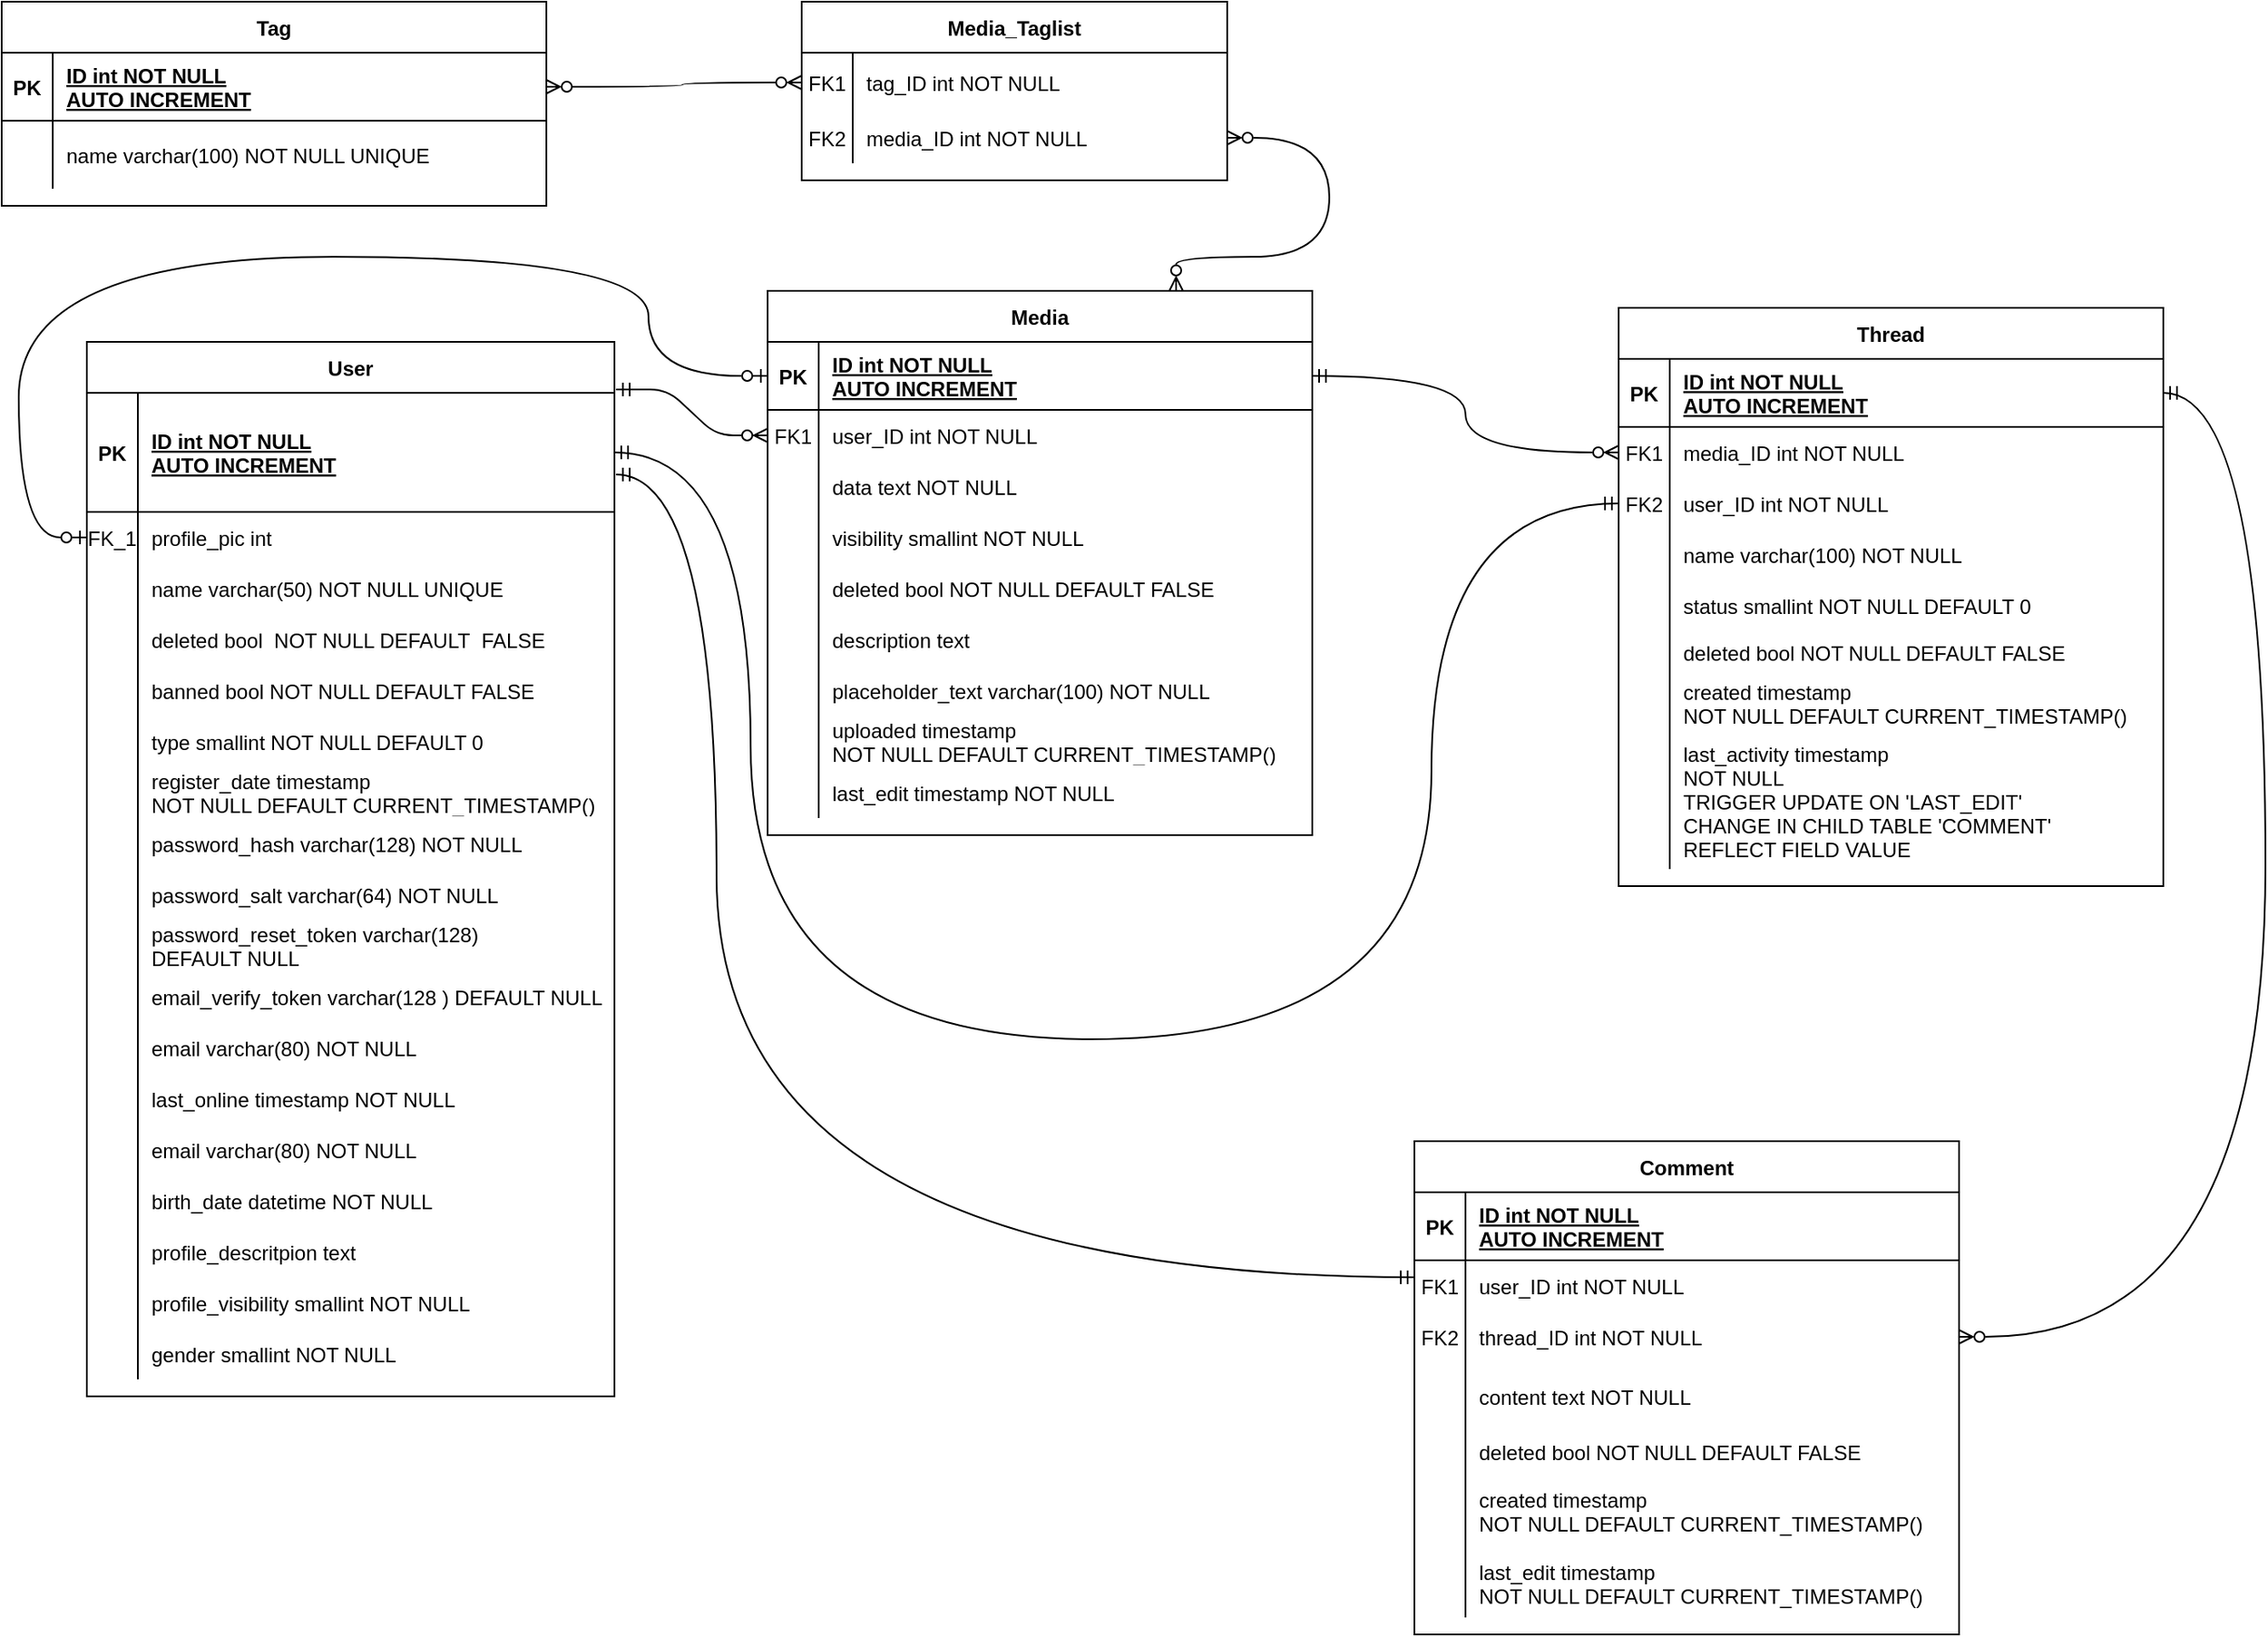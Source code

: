 <mxfile version="20.8.16" type="device"><diagram id="R2lEEEUBdFMjLlhIrx00" name="Page-1"><mxGraphModel dx="1418" dy="828" grid="1" gridSize="10" guides="1" tooltips="1" connect="1" arrows="1" fold="1" page="1" pageScale="1" pageWidth="850" pageHeight="1100" math="0" shadow="0" extFonts="Permanent Marker^https://fonts.googleapis.com/css?family=Permanent+Marker"><root><mxCell id="0"/><mxCell id="1" parent="0"/><mxCell id="C-vyLk0tnHw3VtMMgP7b-12" value="" style="edgeStyle=entityRelationEdgeStyle;endArrow=ERzeroToMany;startArrow=ERmandOne;endFill=1;startFill=0;exitX=1.003;exitY=-0.029;exitDx=0;exitDy=0;exitPerimeter=0;" parent="1" source="C-vyLk0tnHw3VtMMgP7b-24" target="C-vyLk0tnHw3VtMMgP7b-17" edge="1"><mxGeometry width="100" height="100" relative="1" as="geometry"><mxPoint x="400" y="180" as="sourcePoint"/><mxPoint x="460" y="205" as="targetPoint"/></mxGeometry></mxCell><mxCell id="C-vyLk0tnHw3VtMMgP7b-13" value="Media" style="shape=table;startSize=30;container=1;collapsible=1;childLayout=tableLayout;fixedRows=1;rowLines=0;fontStyle=1;align=center;resizeLast=1;" parent="1" vertex="1"><mxGeometry x="450" y="190" width="320" height="320" as="geometry"/></mxCell><mxCell id="C-vyLk0tnHw3VtMMgP7b-14" value="" style="shape=partialRectangle;collapsible=0;dropTarget=0;pointerEvents=0;fillColor=none;points=[[0,0.5],[1,0.5]];portConstraint=eastwest;top=0;left=0;right=0;bottom=1;" parent="C-vyLk0tnHw3VtMMgP7b-13" vertex="1"><mxGeometry y="30" width="320" height="40" as="geometry"/></mxCell><mxCell id="C-vyLk0tnHw3VtMMgP7b-15" value="PK" style="shape=partialRectangle;overflow=hidden;connectable=0;fillColor=none;top=0;left=0;bottom=0;right=0;fontStyle=1;" parent="C-vyLk0tnHw3VtMMgP7b-14" vertex="1"><mxGeometry width="30" height="40" as="geometry"><mxRectangle width="30" height="40" as="alternateBounds"/></mxGeometry></mxCell><mxCell id="C-vyLk0tnHw3VtMMgP7b-16" value="ID int NOT NULL &#10;AUTO INCREMENT" style="shape=partialRectangle;overflow=hidden;connectable=0;fillColor=none;top=0;left=0;bottom=0;right=0;align=left;spacingLeft=6;fontStyle=5;" parent="C-vyLk0tnHw3VtMMgP7b-14" vertex="1"><mxGeometry x="30" width="290" height="40" as="geometry"><mxRectangle width="290" height="40" as="alternateBounds"/></mxGeometry></mxCell><mxCell id="C-vyLk0tnHw3VtMMgP7b-17" value="" style="shape=partialRectangle;collapsible=0;dropTarget=0;pointerEvents=0;fillColor=none;points=[[0,0.5],[1,0.5]];portConstraint=eastwest;top=0;left=0;right=0;bottom=0;" parent="C-vyLk0tnHw3VtMMgP7b-13" vertex="1"><mxGeometry y="70" width="320" height="30" as="geometry"/></mxCell><mxCell id="C-vyLk0tnHw3VtMMgP7b-18" value="FK1" style="shape=partialRectangle;overflow=hidden;connectable=0;fillColor=none;top=0;left=0;bottom=0;right=0;" parent="C-vyLk0tnHw3VtMMgP7b-17" vertex="1"><mxGeometry width="30" height="30" as="geometry"><mxRectangle width="30" height="30" as="alternateBounds"/></mxGeometry></mxCell><mxCell id="C-vyLk0tnHw3VtMMgP7b-19" value="user_ID int NOT NULL" style="shape=partialRectangle;overflow=hidden;connectable=0;fillColor=none;top=0;left=0;bottom=0;right=0;align=left;spacingLeft=6;" parent="C-vyLk0tnHw3VtMMgP7b-17" vertex="1"><mxGeometry x="30" width="290" height="30" as="geometry"><mxRectangle width="290" height="30" as="alternateBounds"/></mxGeometry></mxCell><mxCell id="C-vyLk0tnHw3VtMMgP7b-20" value="" style="shape=partialRectangle;collapsible=0;dropTarget=0;pointerEvents=0;fillColor=none;points=[[0,0.5],[1,0.5]];portConstraint=eastwest;top=0;left=0;right=0;bottom=0;" parent="C-vyLk0tnHw3VtMMgP7b-13" vertex="1"><mxGeometry y="100" width="320" height="30" as="geometry"/></mxCell><mxCell id="C-vyLk0tnHw3VtMMgP7b-21" value="" style="shape=partialRectangle;overflow=hidden;connectable=0;fillColor=none;top=0;left=0;bottom=0;right=0;" parent="C-vyLk0tnHw3VtMMgP7b-20" vertex="1"><mxGeometry width="30" height="30" as="geometry"><mxRectangle width="30" height="30" as="alternateBounds"/></mxGeometry></mxCell><mxCell id="C-vyLk0tnHw3VtMMgP7b-22" value="data text NOT NULL" style="shape=partialRectangle;overflow=hidden;connectable=0;fillColor=none;top=0;left=0;bottom=0;right=0;align=left;spacingLeft=6;" parent="C-vyLk0tnHw3VtMMgP7b-20" vertex="1"><mxGeometry x="30" width="290" height="30" as="geometry"><mxRectangle width="290" height="30" as="alternateBounds"/></mxGeometry></mxCell><mxCell id="m2q2-XIQqurc_C6BC_RA-31" value="" style="shape=partialRectangle;collapsible=0;dropTarget=0;pointerEvents=0;fillColor=none;points=[[0,0.5],[1,0.5]];portConstraint=eastwest;top=0;left=0;right=0;bottom=0;" parent="C-vyLk0tnHw3VtMMgP7b-13" vertex="1"><mxGeometry y="130" width="320" height="30" as="geometry"/></mxCell><mxCell id="m2q2-XIQqurc_C6BC_RA-32" value="" style="shape=partialRectangle;overflow=hidden;connectable=0;fillColor=none;top=0;left=0;bottom=0;right=0;" parent="m2q2-XIQqurc_C6BC_RA-31" vertex="1"><mxGeometry width="30" height="30" as="geometry"><mxRectangle width="30" height="30" as="alternateBounds"/></mxGeometry></mxCell><mxCell id="m2q2-XIQqurc_C6BC_RA-33" value="visibility smallint NOT NULL" style="shape=partialRectangle;overflow=hidden;connectable=0;fillColor=none;top=0;left=0;bottom=0;right=0;align=left;spacingLeft=6;" parent="m2q2-XIQqurc_C6BC_RA-31" vertex="1"><mxGeometry x="30" width="290" height="30" as="geometry"><mxRectangle width="290" height="30" as="alternateBounds"/></mxGeometry></mxCell><mxCell id="m2q2-XIQqurc_C6BC_RA-34" value="" style="shape=partialRectangle;collapsible=0;dropTarget=0;pointerEvents=0;fillColor=none;points=[[0,0.5],[1,0.5]];portConstraint=eastwest;top=0;left=0;right=0;bottom=0;" parent="C-vyLk0tnHw3VtMMgP7b-13" vertex="1"><mxGeometry y="160" width="320" height="30" as="geometry"/></mxCell><mxCell id="m2q2-XIQqurc_C6BC_RA-35" value="" style="shape=partialRectangle;overflow=hidden;connectable=0;fillColor=none;top=0;left=0;bottom=0;right=0;" parent="m2q2-XIQqurc_C6BC_RA-34" vertex="1"><mxGeometry width="30" height="30" as="geometry"><mxRectangle width="30" height="30" as="alternateBounds"/></mxGeometry></mxCell><mxCell id="m2q2-XIQqurc_C6BC_RA-36" value="deleted bool NOT NULL DEFAULT FALSE" style="shape=partialRectangle;overflow=hidden;connectable=0;fillColor=none;top=0;left=0;bottom=0;right=0;align=left;spacingLeft=6;" parent="m2q2-XIQqurc_C6BC_RA-34" vertex="1"><mxGeometry x="30" width="290" height="30" as="geometry"><mxRectangle width="290" height="30" as="alternateBounds"/></mxGeometry></mxCell><mxCell id="m2q2-XIQqurc_C6BC_RA-37" value="" style="shape=partialRectangle;collapsible=0;dropTarget=0;pointerEvents=0;fillColor=none;points=[[0,0.5],[1,0.5]];portConstraint=eastwest;top=0;left=0;right=0;bottom=0;" parent="C-vyLk0tnHw3VtMMgP7b-13" vertex="1"><mxGeometry y="190" width="320" height="30" as="geometry"/></mxCell><mxCell id="m2q2-XIQqurc_C6BC_RA-38" value="" style="shape=partialRectangle;overflow=hidden;connectable=0;fillColor=none;top=0;left=0;bottom=0;right=0;" parent="m2q2-XIQqurc_C6BC_RA-37" vertex="1"><mxGeometry width="30" height="30" as="geometry"><mxRectangle width="30" height="30" as="alternateBounds"/></mxGeometry></mxCell><mxCell id="m2q2-XIQqurc_C6BC_RA-39" value="description text" style="shape=partialRectangle;overflow=hidden;connectable=0;fillColor=none;top=0;left=0;bottom=0;right=0;align=left;spacingLeft=6;" parent="m2q2-XIQqurc_C6BC_RA-37" vertex="1"><mxGeometry x="30" width="290" height="30" as="geometry"><mxRectangle width="290" height="30" as="alternateBounds"/></mxGeometry></mxCell><mxCell id="m2q2-XIQqurc_C6BC_RA-40" value="" style="shape=partialRectangle;collapsible=0;dropTarget=0;pointerEvents=0;fillColor=none;points=[[0,0.5],[1,0.5]];portConstraint=eastwest;top=0;left=0;right=0;bottom=0;" parent="C-vyLk0tnHw3VtMMgP7b-13" vertex="1"><mxGeometry y="220" width="320" height="30" as="geometry"/></mxCell><mxCell id="m2q2-XIQqurc_C6BC_RA-41" value="" style="shape=partialRectangle;overflow=hidden;connectable=0;fillColor=none;top=0;left=0;bottom=0;right=0;" parent="m2q2-XIQqurc_C6BC_RA-40" vertex="1"><mxGeometry width="30" height="30" as="geometry"><mxRectangle width="30" height="30" as="alternateBounds"/></mxGeometry></mxCell><mxCell id="m2q2-XIQqurc_C6BC_RA-42" value="placeholder_text varchar(100) NOT NULL" style="shape=partialRectangle;overflow=hidden;connectable=0;fillColor=none;top=0;left=0;bottom=0;right=0;align=left;spacingLeft=6;" parent="m2q2-XIQqurc_C6BC_RA-40" vertex="1"><mxGeometry x="30" width="290" height="30" as="geometry"><mxRectangle width="290" height="30" as="alternateBounds"/></mxGeometry></mxCell><mxCell id="m2q2-XIQqurc_C6BC_RA-79" value="" style="shape=partialRectangle;collapsible=0;dropTarget=0;pointerEvents=0;fillColor=none;points=[[0,0.5],[1,0.5]];portConstraint=eastwest;top=0;left=0;right=0;bottom=0;" parent="C-vyLk0tnHw3VtMMgP7b-13" vertex="1"><mxGeometry y="250" width="320" height="30" as="geometry"/></mxCell><mxCell id="m2q2-XIQqurc_C6BC_RA-80" value="" style="shape=partialRectangle;overflow=hidden;connectable=0;fillColor=none;top=0;left=0;bottom=0;right=0;" parent="m2q2-XIQqurc_C6BC_RA-79" vertex="1"><mxGeometry width="30" height="30" as="geometry"><mxRectangle width="30" height="30" as="alternateBounds"/></mxGeometry></mxCell><mxCell id="m2q2-XIQqurc_C6BC_RA-81" value="uploaded timestamp &#10;NOT NULL DEFAULT CURRENT_TIMESTAMP()" style="shape=partialRectangle;overflow=hidden;connectable=0;fillColor=none;top=0;left=0;bottom=0;right=0;align=left;spacingLeft=6;" parent="m2q2-XIQqurc_C6BC_RA-79" vertex="1"><mxGeometry x="30" width="290" height="30" as="geometry"><mxRectangle width="290" height="30" as="alternateBounds"/></mxGeometry></mxCell><mxCell id="m2q2-XIQqurc_C6BC_RA-82" value="" style="shape=partialRectangle;collapsible=0;dropTarget=0;pointerEvents=0;fillColor=none;points=[[0,0.5],[1,0.5]];portConstraint=eastwest;top=0;left=0;right=0;bottom=0;" parent="C-vyLk0tnHw3VtMMgP7b-13" vertex="1"><mxGeometry y="280" width="320" height="30" as="geometry"/></mxCell><mxCell id="m2q2-XIQqurc_C6BC_RA-83" value="" style="shape=partialRectangle;overflow=hidden;connectable=0;fillColor=none;top=0;left=0;bottom=0;right=0;" parent="m2q2-XIQqurc_C6BC_RA-82" vertex="1"><mxGeometry width="30" height="30" as="geometry"><mxRectangle width="30" height="30" as="alternateBounds"/></mxGeometry></mxCell><mxCell id="m2q2-XIQqurc_C6BC_RA-84" value="last_edit timestamp NOT NULL" style="shape=partialRectangle;overflow=hidden;connectable=0;fillColor=none;top=0;left=0;bottom=0;right=0;align=left;spacingLeft=6;" parent="m2q2-XIQqurc_C6BC_RA-82" vertex="1"><mxGeometry x="30" width="290" height="30" as="geometry"><mxRectangle width="290" height="30" as="alternateBounds"/></mxGeometry></mxCell><mxCell id="C-vyLk0tnHw3VtMMgP7b-23" value="User" style="shape=table;startSize=30;container=1;collapsible=1;childLayout=tableLayout;fixedRows=1;rowLines=0;fontStyle=1;align=center;resizeLast=1;" parent="1" vertex="1"><mxGeometry x="50" y="220" width="310" height="620.0" as="geometry"/></mxCell><mxCell id="C-vyLk0tnHw3VtMMgP7b-24" value="" style="shape=partialRectangle;collapsible=0;dropTarget=0;pointerEvents=0;fillColor=none;points=[[0,0.5],[1,0.5]];portConstraint=eastwest;top=0;left=0;right=0;bottom=1;" parent="C-vyLk0tnHw3VtMMgP7b-23" vertex="1"><mxGeometry y="30" width="310" height="70" as="geometry"/></mxCell><mxCell id="C-vyLk0tnHw3VtMMgP7b-25" value="PK" style="shape=partialRectangle;overflow=hidden;connectable=0;fillColor=none;top=0;left=0;bottom=0;right=0;fontStyle=1;" parent="C-vyLk0tnHw3VtMMgP7b-24" vertex="1"><mxGeometry width="30" height="70" as="geometry"><mxRectangle width="30" height="70" as="alternateBounds"/></mxGeometry></mxCell><mxCell id="C-vyLk0tnHw3VtMMgP7b-26" value="ID int NOT NULL &#10;AUTO INCREMENT" style="shape=partialRectangle;overflow=hidden;connectable=0;fillColor=none;top=0;left=0;bottom=0;right=0;align=left;spacingLeft=6;fontStyle=5;" parent="C-vyLk0tnHw3VtMMgP7b-24" vertex="1"><mxGeometry x="30" width="280" height="70" as="geometry"><mxRectangle width="280" height="70" as="alternateBounds"/></mxGeometry></mxCell><mxCell id="vazbNBWlX0vo5gYXohMI-7" value="" style="shape=partialRectangle;collapsible=0;dropTarget=0;pointerEvents=0;fillColor=none;points=[[0,0.5],[1,0.5]];portConstraint=eastwest;top=0;left=0;right=0;bottom=0;" parent="C-vyLk0tnHw3VtMMgP7b-23" vertex="1"><mxGeometry y="100" width="310" height="30" as="geometry"/></mxCell><mxCell id="vazbNBWlX0vo5gYXohMI-8" value="FK_1" style="shape=partialRectangle;overflow=hidden;connectable=0;fillColor=none;top=0;left=0;bottom=0;right=0;" parent="vazbNBWlX0vo5gYXohMI-7" vertex="1"><mxGeometry width="30" height="30" as="geometry"><mxRectangle width="30" height="30" as="alternateBounds"/></mxGeometry></mxCell><mxCell id="vazbNBWlX0vo5gYXohMI-9" value="profile_pic int " style="shape=partialRectangle;overflow=hidden;connectable=0;fillColor=none;top=0;left=0;bottom=0;right=0;align=left;spacingLeft=6;" parent="vazbNBWlX0vo5gYXohMI-7" vertex="1"><mxGeometry x="30" width="280" height="30" as="geometry"><mxRectangle width="280" height="30" as="alternateBounds"/></mxGeometry></mxCell><mxCell id="C-vyLk0tnHw3VtMMgP7b-27" value="" style="shape=partialRectangle;collapsible=0;dropTarget=0;pointerEvents=0;fillColor=none;points=[[0,0.5],[1,0.5]];portConstraint=eastwest;top=0;left=0;right=0;bottom=0;" parent="C-vyLk0tnHw3VtMMgP7b-23" vertex="1"><mxGeometry y="130" width="310" height="30" as="geometry"/></mxCell><mxCell id="C-vyLk0tnHw3VtMMgP7b-28" value="" style="shape=partialRectangle;overflow=hidden;connectable=0;fillColor=none;top=0;left=0;bottom=0;right=0;" parent="C-vyLk0tnHw3VtMMgP7b-27" vertex="1"><mxGeometry width="30" height="30" as="geometry"><mxRectangle width="30" height="30" as="alternateBounds"/></mxGeometry></mxCell><mxCell id="C-vyLk0tnHw3VtMMgP7b-29" value="name varchar(50) NOT NULL UNIQUE" style="shape=partialRectangle;overflow=hidden;connectable=0;fillColor=none;top=0;left=0;bottom=0;right=0;align=left;spacingLeft=6;" parent="C-vyLk0tnHw3VtMMgP7b-27" vertex="1"><mxGeometry x="30" width="280" height="30" as="geometry"><mxRectangle width="280" height="30" as="alternateBounds"/></mxGeometry></mxCell><mxCell id="m2q2-XIQqurc_C6BC_RA-1" value="" style="shape=partialRectangle;collapsible=0;dropTarget=0;pointerEvents=0;fillColor=none;points=[[0,0.5],[1,0.5]];portConstraint=eastwest;top=0;left=0;right=0;bottom=0;" parent="C-vyLk0tnHw3VtMMgP7b-23" vertex="1"><mxGeometry y="160" width="310" height="30" as="geometry"/></mxCell><mxCell id="m2q2-XIQqurc_C6BC_RA-2" value="" style="shape=partialRectangle;overflow=hidden;connectable=0;fillColor=none;top=0;left=0;bottom=0;right=0;" parent="m2q2-XIQqurc_C6BC_RA-1" vertex="1"><mxGeometry width="30" height="30" as="geometry"><mxRectangle width="30" height="30" as="alternateBounds"/></mxGeometry></mxCell><mxCell id="m2q2-XIQqurc_C6BC_RA-3" value="deleted bool  NOT NULL DEFAULT  FALSE" style="shape=partialRectangle;overflow=hidden;connectable=0;fillColor=none;top=0;left=0;bottom=0;right=0;align=left;spacingLeft=6;" parent="m2q2-XIQqurc_C6BC_RA-1" vertex="1"><mxGeometry x="30" width="280" height="30" as="geometry"><mxRectangle width="280" height="30" as="alternateBounds"/></mxGeometry></mxCell><mxCell id="m2q2-XIQqurc_C6BC_RA-4" value="" style="shape=partialRectangle;collapsible=0;dropTarget=0;pointerEvents=0;fillColor=none;points=[[0,0.5],[1,0.5]];portConstraint=eastwest;top=0;left=0;right=0;bottom=0;" parent="C-vyLk0tnHw3VtMMgP7b-23" vertex="1"><mxGeometry y="190" width="310" height="30" as="geometry"/></mxCell><mxCell id="m2q2-XIQqurc_C6BC_RA-5" value="" style="shape=partialRectangle;overflow=hidden;connectable=0;fillColor=none;top=0;left=0;bottom=0;right=0;" parent="m2q2-XIQqurc_C6BC_RA-4" vertex="1"><mxGeometry width="30" height="30" as="geometry"><mxRectangle width="30" height="30" as="alternateBounds"/></mxGeometry></mxCell><mxCell id="m2q2-XIQqurc_C6BC_RA-6" value="banned bool NOT NULL DEFAULT FALSE" style="shape=partialRectangle;overflow=hidden;connectable=0;fillColor=none;top=0;left=0;bottom=0;right=0;align=left;spacingLeft=6;" parent="m2q2-XIQqurc_C6BC_RA-4" vertex="1"><mxGeometry x="30" width="280" height="30" as="geometry"><mxRectangle width="280" height="30" as="alternateBounds"/></mxGeometry></mxCell><mxCell id="m2q2-XIQqurc_C6BC_RA-7" value="" style="shape=partialRectangle;collapsible=0;dropTarget=0;pointerEvents=0;fillColor=none;points=[[0,0.5],[1,0.5]];portConstraint=eastwest;top=0;left=0;right=0;bottom=0;" parent="C-vyLk0tnHw3VtMMgP7b-23" vertex="1"><mxGeometry y="220" width="310" height="30" as="geometry"/></mxCell><mxCell id="m2q2-XIQqurc_C6BC_RA-8" value="" style="shape=partialRectangle;overflow=hidden;connectable=0;fillColor=none;top=0;left=0;bottom=0;right=0;" parent="m2q2-XIQqurc_C6BC_RA-7" vertex="1"><mxGeometry width="30" height="30" as="geometry"><mxRectangle width="30" height="30" as="alternateBounds"/></mxGeometry></mxCell><mxCell id="m2q2-XIQqurc_C6BC_RA-9" value="type smallint NOT NULL DEFAULT 0" style="shape=partialRectangle;overflow=hidden;connectable=0;fillColor=none;top=0;left=0;bottom=0;right=0;align=left;spacingLeft=6;" parent="m2q2-XIQqurc_C6BC_RA-7" vertex="1"><mxGeometry x="30" width="280" height="30" as="geometry"><mxRectangle width="280" height="30" as="alternateBounds"/></mxGeometry></mxCell><mxCell id="m2q2-XIQqurc_C6BC_RA-10" value="" style="shape=partialRectangle;collapsible=0;dropTarget=0;pointerEvents=0;fillColor=none;points=[[0,0.5],[1,0.5]];portConstraint=eastwest;top=0;left=0;right=0;bottom=0;" parent="C-vyLk0tnHw3VtMMgP7b-23" vertex="1"><mxGeometry y="250" width="310" height="30" as="geometry"/></mxCell><mxCell id="m2q2-XIQqurc_C6BC_RA-11" value="" style="shape=partialRectangle;overflow=hidden;connectable=0;fillColor=none;top=0;left=0;bottom=0;right=0;" parent="m2q2-XIQqurc_C6BC_RA-10" vertex="1"><mxGeometry width="30" height="30" as="geometry"><mxRectangle width="30" height="30" as="alternateBounds"/></mxGeometry></mxCell><mxCell id="m2q2-XIQqurc_C6BC_RA-12" value="register_date timestamp &#10;NOT NULL DEFAULT CURRENT_TIMESTAMP()" style="shape=partialRectangle;overflow=hidden;connectable=0;fillColor=none;top=0;left=0;bottom=0;right=0;align=left;spacingLeft=6;" parent="m2q2-XIQqurc_C6BC_RA-10" vertex="1"><mxGeometry x="30" width="280" height="30" as="geometry"><mxRectangle width="280" height="30" as="alternateBounds"/></mxGeometry></mxCell><mxCell id="-YebHq-6Xd8JCouoIiNo-11" value="" style="shape=partialRectangle;collapsible=0;dropTarget=0;pointerEvents=0;fillColor=none;points=[[0,0.5],[1,0.5]];portConstraint=eastwest;top=0;left=0;right=0;bottom=0;" parent="C-vyLk0tnHw3VtMMgP7b-23" vertex="1"><mxGeometry y="280" width="310" height="30" as="geometry"/></mxCell><mxCell id="-YebHq-6Xd8JCouoIiNo-12" value="" style="shape=partialRectangle;overflow=hidden;connectable=0;fillColor=none;top=0;left=0;bottom=0;right=0;" parent="-YebHq-6Xd8JCouoIiNo-11" vertex="1"><mxGeometry width="30" height="30" as="geometry"><mxRectangle width="30" height="30" as="alternateBounds"/></mxGeometry></mxCell><mxCell id="-YebHq-6Xd8JCouoIiNo-13" value="password_hash varchar(128) NOT NULL" style="shape=partialRectangle;overflow=hidden;connectable=0;fillColor=none;top=0;left=0;bottom=0;right=0;align=left;spacingLeft=6;" parent="-YebHq-6Xd8JCouoIiNo-11" vertex="1"><mxGeometry x="30" width="280" height="30" as="geometry"><mxRectangle width="280" height="30" as="alternateBounds"/></mxGeometry></mxCell><mxCell id="m2q2-XIQqurc_C6BC_RA-13" value="" style="shape=partialRectangle;collapsible=0;dropTarget=0;pointerEvents=0;fillColor=none;points=[[0,0.5],[1,0.5]];portConstraint=eastwest;top=0;left=0;right=0;bottom=0;" parent="C-vyLk0tnHw3VtMMgP7b-23" vertex="1"><mxGeometry y="310" width="310" height="30" as="geometry"/></mxCell><mxCell id="m2q2-XIQqurc_C6BC_RA-14" value="" style="shape=partialRectangle;overflow=hidden;connectable=0;fillColor=none;top=0;left=0;bottom=0;right=0;" parent="m2q2-XIQqurc_C6BC_RA-13" vertex="1"><mxGeometry width="30" height="30" as="geometry"><mxRectangle width="30" height="30" as="alternateBounds"/></mxGeometry></mxCell><mxCell id="m2q2-XIQqurc_C6BC_RA-15" value="password_salt varchar(64) NOT NULL" style="shape=partialRectangle;overflow=hidden;connectable=0;fillColor=none;top=0;left=0;bottom=0;right=0;align=left;spacingLeft=6;" parent="m2q2-XIQqurc_C6BC_RA-13" vertex="1"><mxGeometry x="30" width="280" height="30" as="geometry"><mxRectangle width="280" height="30" as="alternateBounds"/></mxGeometry></mxCell><mxCell id="-YebHq-6Xd8JCouoIiNo-14" value="" style="shape=partialRectangle;collapsible=0;dropTarget=0;pointerEvents=0;fillColor=none;points=[[0,0.5],[1,0.5]];portConstraint=eastwest;top=0;left=0;right=0;bottom=0;" parent="C-vyLk0tnHw3VtMMgP7b-23" vertex="1"><mxGeometry y="340" width="310" height="30" as="geometry"/></mxCell><mxCell id="-YebHq-6Xd8JCouoIiNo-15" value="" style="shape=partialRectangle;overflow=hidden;connectable=0;fillColor=none;top=0;left=0;bottom=0;right=0;" parent="-YebHq-6Xd8JCouoIiNo-14" vertex="1"><mxGeometry width="30" height="30" as="geometry"><mxRectangle width="30" height="30" as="alternateBounds"/></mxGeometry></mxCell><mxCell id="-YebHq-6Xd8JCouoIiNo-16" value="password_reset_token varchar(128) &#10;DEFAULT NULL" style="shape=partialRectangle;overflow=hidden;connectable=0;fillColor=none;top=0;left=0;bottom=0;right=0;align=left;spacingLeft=6;" parent="-YebHq-6Xd8JCouoIiNo-14" vertex="1"><mxGeometry x="30" width="280" height="30" as="geometry"><mxRectangle width="280" height="30" as="alternateBounds"/></mxGeometry></mxCell><mxCell id="m2q2-XIQqurc_C6BC_RA-16" value="" style="shape=partialRectangle;collapsible=0;dropTarget=0;pointerEvents=0;fillColor=none;points=[[0,0.5],[1,0.5]];portConstraint=eastwest;top=0;left=0;right=0;bottom=0;" parent="C-vyLk0tnHw3VtMMgP7b-23" vertex="1"><mxGeometry y="370" width="310" height="30" as="geometry"/></mxCell><mxCell id="m2q2-XIQqurc_C6BC_RA-17" value="" style="shape=partialRectangle;overflow=hidden;connectable=0;fillColor=none;top=0;left=0;bottom=0;right=0;" parent="m2q2-XIQqurc_C6BC_RA-16" vertex="1"><mxGeometry width="30" height="30" as="geometry"><mxRectangle width="30" height="30" as="alternateBounds"/></mxGeometry></mxCell><mxCell id="m2q2-XIQqurc_C6BC_RA-18" value="email_verify_token varchar(128 ) DEFAULT NULL" style="shape=partialRectangle;overflow=hidden;connectable=0;fillColor=none;top=0;left=0;bottom=0;right=0;align=left;spacingLeft=6;" parent="m2q2-XIQqurc_C6BC_RA-16" vertex="1"><mxGeometry x="30" width="280" height="30" as="geometry"><mxRectangle width="280" height="30" as="alternateBounds"/></mxGeometry></mxCell><mxCell id="m2q2-XIQqurc_C6BC_RA-19" value="" style="shape=partialRectangle;collapsible=0;dropTarget=0;pointerEvents=0;fillColor=none;points=[[0,0.5],[1,0.5]];portConstraint=eastwest;top=0;left=0;right=0;bottom=0;" parent="C-vyLk0tnHw3VtMMgP7b-23" vertex="1"><mxGeometry y="400" width="310" height="30" as="geometry"/></mxCell><mxCell id="m2q2-XIQqurc_C6BC_RA-20" value="" style="shape=partialRectangle;overflow=hidden;connectable=0;fillColor=none;top=0;left=0;bottom=0;right=0;" parent="m2q2-XIQqurc_C6BC_RA-19" vertex="1"><mxGeometry width="30" height="30" as="geometry"><mxRectangle width="30" height="30" as="alternateBounds"/></mxGeometry></mxCell><mxCell id="m2q2-XIQqurc_C6BC_RA-21" value="email varchar(80) NOT NULL" style="shape=partialRectangle;overflow=hidden;connectable=0;fillColor=none;top=0;left=0;bottom=0;right=0;align=left;spacingLeft=6;" parent="m2q2-XIQqurc_C6BC_RA-19" vertex="1"><mxGeometry x="30" width="280" height="30" as="geometry"><mxRectangle width="280" height="30" as="alternateBounds"/></mxGeometry></mxCell><mxCell id="m2q2-XIQqurc_C6BC_RA-22" value="" style="shape=partialRectangle;collapsible=0;dropTarget=0;pointerEvents=0;fillColor=none;points=[[0,0.5],[1,0.5]];portConstraint=eastwest;top=0;left=0;right=0;bottom=0;" parent="C-vyLk0tnHw3VtMMgP7b-23" vertex="1"><mxGeometry y="430" width="310" height="30" as="geometry"/></mxCell><mxCell id="m2q2-XIQqurc_C6BC_RA-23" value="" style="shape=partialRectangle;overflow=hidden;connectable=0;fillColor=none;top=0;left=0;bottom=0;right=0;" parent="m2q2-XIQqurc_C6BC_RA-22" vertex="1"><mxGeometry width="30" height="30" as="geometry"><mxRectangle width="30" height="30" as="alternateBounds"/></mxGeometry></mxCell><mxCell id="m2q2-XIQqurc_C6BC_RA-24" value="last_online timestamp NOT NULL" style="shape=partialRectangle;overflow=hidden;connectable=0;fillColor=none;top=0;left=0;bottom=0;right=0;align=left;spacingLeft=6;" parent="m2q2-XIQqurc_C6BC_RA-22" vertex="1"><mxGeometry x="30" width="280" height="30" as="geometry"><mxRectangle width="280" height="30" as="alternateBounds"/></mxGeometry></mxCell><mxCell id="m2q2-XIQqurc_C6BC_RA-25" value="" style="shape=partialRectangle;collapsible=0;dropTarget=0;pointerEvents=0;fillColor=none;points=[[0,0.5],[1,0.5]];portConstraint=eastwest;top=0;left=0;right=0;bottom=0;" parent="C-vyLk0tnHw3VtMMgP7b-23" vertex="1"><mxGeometry y="460" width="310" height="30" as="geometry"/></mxCell><mxCell id="m2q2-XIQqurc_C6BC_RA-26" value="" style="shape=partialRectangle;overflow=hidden;connectable=0;fillColor=none;top=0;left=0;bottom=0;right=0;" parent="m2q2-XIQqurc_C6BC_RA-25" vertex="1"><mxGeometry width="30" height="30" as="geometry"><mxRectangle width="30" height="30" as="alternateBounds"/></mxGeometry></mxCell><mxCell id="m2q2-XIQqurc_C6BC_RA-27" value="email varchar(80) NOT NULL" style="shape=partialRectangle;overflow=hidden;connectable=0;fillColor=none;top=0;left=0;bottom=0;right=0;align=left;spacingLeft=6;" parent="m2q2-XIQqurc_C6BC_RA-25" vertex="1"><mxGeometry x="30" width="280" height="30" as="geometry"><mxRectangle width="280" height="30" as="alternateBounds"/></mxGeometry></mxCell><mxCell id="m2q2-XIQqurc_C6BC_RA-28" value="" style="shape=partialRectangle;collapsible=0;dropTarget=0;pointerEvents=0;fillColor=none;points=[[0,0.5],[1,0.5]];portConstraint=eastwest;top=0;left=0;right=0;bottom=0;" parent="C-vyLk0tnHw3VtMMgP7b-23" vertex="1"><mxGeometry y="490" width="310" height="30" as="geometry"/></mxCell><mxCell id="m2q2-XIQqurc_C6BC_RA-29" value="" style="shape=partialRectangle;overflow=hidden;connectable=0;fillColor=none;top=0;left=0;bottom=0;right=0;" parent="m2q2-XIQqurc_C6BC_RA-28" vertex="1"><mxGeometry width="30" height="30" as="geometry"><mxRectangle width="30" height="30" as="alternateBounds"/></mxGeometry></mxCell><mxCell id="m2q2-XIQqurc_C6BC_RA-30" value="birth_date datetime NOT NULL" style="shape=partialRectangle;overflow=hidden;connectable=0;fillColor=none;top=0;left=0;bottom=0;right=0;align=left;spacingLeft=6;" parent="m2q2-XIQqurc_C6BC_RA-28" vertex="1"><mxGeometry x="30" width="280" height="30" as="geometry"><mxRectangle width="280" height="30" as="alternateBounds"/></mxGeometry></mxCell><mxCell id="vazbNBWlX0vo5gYXohMI-1" value="" style="shape=partialRectangle;collapsible=0;dropTarget=0;pointerEvents=0;fillColor=none;points=[[0,0.5],[1,0.5]];portConstraint=eastwest;top=0;left=0;right=0;bottom=0;" parent="C-vyLk0tnHw3VtMMgP7b-23" vertex="1"><mxGeometry y="520" width="310" height="30" as="geometry"/></mxCell><mxCell id="vazbNBWlX0vo5gYXohMI-2" value="" style="shape=partialRectangle;overflow=hidden;connectable=0;fillColor=none;top=0;left=0;bottom=0;right=0;" parent="vazbNBWlX0vo5gYXohMI-1" vertex="1"><mxGeometry width="30" height="30" as="geometry"><mxRectangle width="30" height="30" as="alternateBounds"/></mxGeometry></mxCell><mxCell id="vazbNBWlX0vo5gYXohMI-3" value="profile_descritpion text" style="shape=partialRectangle;overflow=hidden;connectable=0;fillColor=none;top=0;left=0;bottom=0;right=0;align=left;spacingLeft=6;" parent="vazbNBWlX0vo5gYXohMI-1" vertex="1"><mxGeometry x="30" width="280" height="30" as="geometry"><mxRectangle width="280" height="30" as="alternateBounds"/></mxGeometry></mxCell><mxCell id="vazbNBWlX0vo5gYXohMI-4" value="" style="shape=partialRectangle;collapsible=0;dropTarget=0;pointerEvents=0;fillColor=none;points=[[0,0.5],[1,0.5]];portConstraint=eastwest;top=0;left=0;right=0;bottom=0;" parent="C-vyLk0tnHw3VtMMgP7b-23" vertex="1"><mxGeometry y="550" width="310" height="30" as="geometry"/></mxCell><mxCell id="vazbNBWlX0vo5gYXohMI-5" value="" style="shape=partialRectangle;overflow=hidden;connectable=0;fillColor=none;top=0;left=0;bottom=0;right=0;" parent="vazbNBWlX0vo5gYXohMI-4" vertex="1"><mxGeometry width="30" height="30" as="geometry"><mxRectangle width="30" height="30" as="alternateBounds"/></mxGeometry></mxCell><mxCell id="vazbNBWlX0vo5gYXohMI-6" value="profile_visibility smallint NOT NULL" style="shape=partialRectangle;overflow=hidden;connectable=0;fillColor=none;top=0;left=0;bottom=0;right=0;align=left;spacingLeft=6;" parent="vazbNBWlX0vo5gYXohMI-4" vertex="1"><mxGeometry x="30" width="280" height="30" as="geometry"><mxRectangle width="280" height="30" as="alternateBounds"/></mxGeometry></mxCell><mxCell id="wS1XL3CeiCHPmeg_RlJ0-1" value="" style="shape=partialRectangle;collapsible=0;dropTarget=0;pointerEvents=0;fillColor=none;points=[[0,0.5],[1,0.5]];portConstraint=eastwest;top=0;left=0;right=0;bottom=0;" parent="C-vyLk0tnHw3VtMMgP7b-23" vertex="1"><mxGeometry y="580" width="310" height="30" as="geometry"/></mxCell><mxCell id="wS1XL3CeiCHPmeg_RlJ0-2" value="" style="shape=partialRectangle;overflow=hidden;connectable=0;fillColor=none;top=0;left=0;bottom=0;right=0;" parent="wS1XL3CeiCHPmeg_RlJ0-1" vertex="1"><mxGeometry width="30" height="30" as="geometry"><mxRectangle width="30" height="30" as="alternateBounds"/></mxGeometry></mxCell><mxCell id="wS1XL3CeiCHPmeg_RlJ0-3" value="gender smallint NOT NULL" style="shape=partialRectangle;overflow=hidden;connectable=0;fillColor=none;top=0;left=0;bottom=0;right=0;align=left;spacingLeft=6;" parent="wS1XL3CeiCHPmeg_RlJ0-1" vertex="1"><mxGeometry x="30" width="280" height="30" as="geometry"><mxRectangle width="280" height="30" as="alternateBounds"/></mxGeometry></mxCell><mxCell id="m2q2-XIQqurc_C6BC_RA-57" value="Media_Taglist" style="shape=table;startSize=30;container=1;collapsible=1;childLayout=tableLayout;fixedRows=1;rowLines=0;fontStyle=1;align=center;resizeLast=1;" parent="1" vertex="1"><mxGeometry x="470" y="20" width="250" height="105" as="geometry"/></mxCell><mxCell id="m2q2-XIQqurc_C6BC_RA-64" value="" style="shape=partialRectangle;collapsible=0;dropTarget=0;pointerEvents=0;fillColor=none;points=[[0,0.5],[1,0.5]];portConstraint=eastwest;top=0;left=0;right=0;bottom=0;" parent="m2q2-XIQqurc_C6BC_RA-57" vertex="1"><mxGeometry y="30" width="250" height="35" as="geometry"/></mxCell><mxCell id="m2q2-XIQqurc_C6BC_RA-65" value="FK1" style="shape=partialRectangle;overflow=hidden;connectable=0;fillColor=none;top=0;left=0;bottom=0;right=0;" parent="m2q2-XIQqurc_C6BC_RA-64" vertex="1"><mxGeometry width="30" height="35" as="geometry"><mxRectangle width="30" height="35" as="alternateBounds"/></mxGeometry></mxCell><mxCell id="m2q2-XIQqurc_C6BC_RA-66" value="tag_ID int NOT NULL" style="shape=partialRectangle;overflow=hidden;connectable=0;fillColor=none;top=0;left=0;bottom=0;right=0;align=left;spacingLeft=6;" parent="m2q2-XIQqurc_C6BC_RA-64" vertex="1"><mxGeometry x="30" width="220" height="35" as="geometry"><mxRectangle width="220" height="35" as="alternateBounds"/></mxGeometry></mxCell><mxCell id="m2q2-XIQqurc_C6BC_RA-61" value="" style="shape=partialRectangle;collapsible=0;dropTarget=0;pointerEvents=0;fillColor=none;points=[[0,0.5],[1,0.5]];portConstraint=eastwest;top=0;left=0;right=0;bottom=0;" parent="m2q2-XIQqurc_C6BC_RA-57" vertex="1"><mxGeometry y="65" width="250" height="30" as="geometry"/></mxCell><mxCell id="m2q2-XIQqurc_C6BC_RA-62" value="FK2" style="shape=partialRectangle;overflow=hidden;connectable=0;fillColor=none;top=0;left=0;bottom=0;right=0;" parent="m2q2-XIQqurc_C6BC_RA-61" vertex="1"><mxGeometry width="30" height="30" as="geometry"><mxRectangle width="30" height="30" as="alternateBounds"/></mxGeometry></mxCell><mxCell id="m2q2-XIQqurc_C6BC_RA-63" value="media_ID int NOT NULL" style="shape=partialRectangle;overflow=hidden;connectable=0;fillColor=none;top=0;left=0;bottom=0;right=0;align=left;spacingLeft=6;" parent="m2q2-XIQqurc_C6BC_RA-61" vertex="1"><mxGeometry x="30" width="220" height="30" as="geometry"><mxRectangle width="220" height="30" as="alternateBounds"/></mxGeometry></mxCell><mxCell id="m2q2-XIQqurc_C6BC_RA-69" style="edgeStyle=orthogonalEdgeStyle;curved=1;rounded=0;orthogonalLoop=1;jettySize=auto;html=1;exitX=0;exitY=0.5;exitDx=0;exitDy=0;startArrow=ERzeroToMany;startFill=0;endArrow=ERzeroToMany;endFill=0;entryX=1;entryY=0.5;entryDx=0;entryDy=0;" parent="1" source="m2q2-XIQqurc_C6BC_RA-64" target="Fk5TxaLU_St_AZtXTYo6-2" edge="1"><mxGeometry relative="1" as="geometry"><Array as="points"><mxPoint x="400" y="68"/><mxPoint x="400" y="70"/></Array><mxPoint x="320" y="65" as="targetPoint"/></mxGeometry></mxCell><mxCell id="m2q2-XIQqurc_C6BC_RA-70" style="edgeStyle=orthogonalEdgeStyle;curved=1;rounded=0;orthogonalLoop=1;jettySize=auto;html=1;exitX=1;exitY=0.5;exitDx=0;exitDy=0;startArrow=ERzeroToMany;startFill=0;endArrow=ERzeroToMany;endFill=0;entryX=0.75;entryY=0;entryDx=0;entryDy=0;" parent="1" source="m2q2-XIQqurc_C6BC_RA-61" target="C-vyLk0tnHw3VtMMgP7b-13" edge="1"><mxGeometry relative="1" as="geometry"><Array as="points"><mxPoint x="780" y="100"/><mxPoint x="780" y="170"/><mxPoint x="690" y="170"/></Array></mxGeometry></mxCell><mxCell id="vazbNBWlX0vo5gYXohMI-10" style="edgeStyle=orthogonalEdgeStyle;rounded=0;orthogonalLoop=1;jettySize=auto;html=1;exitX=0;exitY=0.5;exitDx=0;exitDy=0;startArrow=ERzeroToOne;startFill=0;endArrow=ERzeroToOne;endFill=0;curved=1;entryX=0;entryY=0.5;entryDx=0;entryDy=0;" parent="1" source="vazbNBWlX0vo5gYXohMI-7" target="C-vyLk0tnHw3VtMMgP7b-14" edge="1"><mxGeometry relative="1" as="geometry"><Array as="points"><mxPoint x="10" y="335"/><mxPoint x="10" y="170"/><mxPoint x="380" y="170"/><mxPoint x="380" y="240"/></Array></mxGeometry></mxCell><mxCell id="_1PA6eY6DBr4F23X2l9l-1" value="Thread" style="shape=table;startSize=30;container=1;collapsible=1;childLayout=tableLayout;fixedRows=1;rowLines=0;fontStyle=1;align=center;resizeLast=1;" parent="1" vertex="1"><mxGeometry x="950" y="200" width="320" height="340" as="geometry"/></mxCell><mxCell id="_1PA6eY6DBr4F23X2l9l-2" value="" style="shape=partialRectangle;collapsible=0;dropTarget=0;pointerEvents=0;fillColor=none;points=[[0,0.5],[1,0.5]];portConstraint=eastwest;top=0;left=0;right=0;bottom=1;" parent="_1PA6eY6DBr4F23X2l9l-1" vertex="1"><mxGeometry y="30" width="320" height="40" as="geometry"/></mxCell><mxCell id="_1PA6eY6DBr4F23X2l9l-3" value="PK" style="shape=partialRectangle;overflow=hidden;connectable=0;fillColor=none;top=0;left=0;bottom=0;right=0;fontStyle=1;" parent="_1PA6eY6DBr4F23X2l9l-2" vertex="1"><mxGeometry width="30" height="40" as="geometry"><mxRectangle width="30" height="40" as="alternateBounds"/></mxGeometry></mxCell><mxCell id="_1PA6eY6DBr4F23X2l9l-4" value="ID int NOT NULL &#10;AUTO INCREMENT" style="shape=partialRectangle;overflow=hidden;connectable=0;fillColor=none;top=0;left=0;bottom=0;right=0;align=left;spacingLeft=6;fontStyle=5;" parent="_1PA6eY6DBr4F23X2l9l-2" vertex="1"><mxGeometry x="30" width="290" height="40" as="geometry"><mxRectangle width="290" height="40" as="alternateBounds"/></mxGeometry></mxCell><mxCell id="_1PA6eY6DBr4F23X2l9l-29" value="" style="shape=partialRectangle;collapsible=0;dropTarget=0;pointerEvents=0;fillColor=none;points=[[0,0.5],[1,0.5]];portConstraint=eastwest;top=0;left=0;right=0;bottom=0;" parent="_1PA6eY6DBr4F23X2l9l-1" vertex="1"><mxGeometry y="70" width="320" height="30" as="geometry"/></mxCell><mxCell id="_1PA6eY6DBr4F23X2l9l-30" value="FK1" style="shape=partialRectangle;overflow=hidden;connectable=0;fillColor=none;top=0;left=0;bottom=0;right=0;" parent="_1PA6eY6DBr4F23X2l9l-29" vertex="1"><mxGeometry width="30" height="30" as="geometry"><mxRectangle width="30" height="30" as="alternateBounds"/></mxGeometry></mxCell><mxCell id="_1PA6eY6DBr4F23X2l9l-31" value="media_ID int NOT NULL" style="shape=partialRectangle;overflow=hidden;connectable=0;fillColor=none;top=0;left=0;bottom=0;right=0;align=left;spacingLeft=6;" parent="_1PA6eY6DBr4F23X2l9l-29" vertex="1"><mxGeometry x="30" width="290" height="30" as="geometry"><mxRectangle width="290" height="30" as="alternateBounds"/></mxGeometry></mxCell><mxCell id="_1PA6eY6DBr4F23X2l9l-5" value="" style="shape=partialRectangle;collapsible=0;dropTarget=0;pointerEvents=0;fillColor=none;points=[[0,0.5],[1,0.5]];portConstraint=eastwest;top=0;left=0;right=0;bottom=0;" parent="_1PA6eY6DBr4F23X2l9l-1" vertex="1"><mxGeometry y="100" width="320" height="30" as="geometry"/></mxCell><mxCell id="_1PA6eY6DBr4F23X2l9l-6" value="FK2" style="shape=partialRectangle;overflow=hidden;connectable=0;fillColor=none;top=0;left=0;bottom=0;right=0;" parent="_1PA6eY6DBr4F23X2l9l-5" vertex="1"><mxGeometry width="30" height="30" as="geometry"><mxRectangle width="30" height="30" as="alternateBounds"/></mxGeometry></mxCell><mxCell id="_1PA6eY6DBr4F23X2l9l-7" value="user_ID int NOT NULL" style="shape=partialRectangle;overflow=hidden;connectable=0;fillColor=none;top=0;left=0;bottom=0;right=0;align=left;spacingLeft=6;" parent="_1PA6eY6DBr4F23X2l9l-5" vertex="1"><mxGeometry x="30" width="290" height="30" as="geometry"><mxRectangle width="290" height="30" as="alternateBounds"/></mxGeometry></mxCell><mxCell id="_1PA6eY6DBr4F23X2l9l-17" value="" style="shape=partialRectangle;collapsible=0;dropTarget=0;pointerEvents=0;fillColor=none;points=[[0,0.5],[1,0.5]];portConstraint=eastwest;top=0;left=0;right=0;bottom=0;" parent="_1PA6eY6DBr4F23X2l9l-1" vertex="1"><mxGeometry y="130" width="320" height="30" as="geometry"/></mxCell><mxCell id="_1PA6eY6DBr4F23X2l9l-18" value="" style="shape=partialRectangle;overflow=hidden;connectable=0;fillColor=none;top=0;left=0;bottom=0;right=0;" parent="_1PA6eY6DBr4F23X2l9l-17" vertex="1"><mxGeometry width="30" height="30" as="geometry"><mxRectangle width="30" height="30" as="alternateBounds"/></mxGeometry></mxCell><mxCell id="_1PA6eY6DBr4F23X2l9l-19" value="name varchar(100) NOT NULL" style="shape=partialRectangle;overflow=hidden;connectable=0;fillColor=none;top=0;left=0;bottom=0;right=0;align=left;spacingLeft=6;" parent="_1PA6eY6DBr4F23X2l9l-17" vertex="1"><mxGeometry x="30" width="290" height="30" as="geometry"><mxRectangle width="290" height="30" as="alternateBounds"/></mxGeometry></mxCell><mxCell id="_1PA6eY6DBr4F23X2l9l-8" value="" style="shape=partialRectangle;collapsible=0;dropTarget=0;pointerEvents=0;fillColor=none;points=[[0,0.5],[1,0.5]];portConstraint=eastwest;top=0;left=0;right=0;bottom=0;" parent="_1PA6eY6DBr4F23X2l9l-1" vertex="1"><mxGeometry y="160" width="320" height="30" as="geometry"/></mxCell><mxCell id="_1PA6eY6DBr4F23X2l9l-9" value="" style="shape=partialRectangle;overflow=hidden;connectable=0;fillColor=none;top=0;left=0;bottom=0;right=0;" parent="_1PA6eY6DBr4F23X2l9l-8" vertex="1"><mxGeometry width="30" height="30" as="geometry"><mxRectangle width="30" height="30" as="alternateBounds"/></mxGeometry></mxCell><mxCell id="_1PA6eY6DBr4F23X2l9l-10" value="status smallint NOT NULL DEFAULT 0" style="shape=partialRectangle;overflow=hidden;connectable=0;fillColor=none;top=0;left=0;bottom=0;right=0;align=left;spacingLeft=6;" parent="_1PA6eY6DBr4F23X2l9l-8" vertex="1"><mxGeometry x="30" width="290" height="30" as="geometry"><mxRectangle width="290" height="30" as="alternateBounds"/></mxGeometry></mxCell><mxCell id="_1PA6eY6DBr4F23X2l9l-14" value="" style="shape=partialRectangle;collapsible=0;dropTarget=0;pointerEvents=0;fillColor=none;points=[[0,0.5],[1,0.5]];portConstraint=eastwest;top=0;left=0;right=0;bottom=0;" parent="_1PA6eY6DBr4F23X2l9l-1" vertex="1"><mxGeometry y="190" width="320" height="25" as="geometry"/></mxCell><mxCell id="_1PA6eY6DBr4F23X2l9l-15" value="" style="shape=partialRectangle;overflow=hidden;connectable=0;fillColor=none;top=0;left=0;bottom=0;right=0;" parent="_1PA6eY6DBr4F23X2l9l-14" vertex="1"><mxGeometry width="30" height="25" as="geometry"><mxRectangle width="30" height="25" as="alternateBounds"/></mxGeometry></mxCell><mxCell id="_1PA6eY6DBr4F23X2l9l-16" value="deleted bool NOT NULL DEFAULT FALSE" style="shape=partialRectangle;overflow=hidden;connectable=0;fillColor=none;top=0;left=0;bottom=0;right=0;align=left;spacingLeft=6;" parent="_1PA6eY6DBr4F23X2l9l-14" vertex="1"><mxGeometry x="30" width="290" height="25" as="geometry"><mxRectangle width="290" height="25" as="alternateBounds"/></mxGeometry></mxCell><mxCell id="_1PA6eY6DBr4F23X2l9l-23" value="" style="shape=partialRectangle;collapsible=0;dropTarget=0;pointerEvents=0;fillColor=none;points=[[0,0.5],[1,0.5]];portConstraint=eastwest;top=0;left=0;right=0;bottom=0;" parent="_1PA6eY6DBr4F23X2l9l-1" vertex="1"><mxGeometry y="215" width="320" height="35" as="geometry"/></mxCell><mxCell id="_1PA6eY6DBr4F23X2l9l-24" value="" style="shape=partialRectangle;overflow=hidden;connectable=0;fillColor=none;top=0;left=0;bottom=0;right=0;" parent="_1PA6eY6DBr4F23X2l9l-23" vertex="1"><mxGeometry width="30" height="35" as="geometry"><mxRectangle width="30" height="35" as="alternateBounds"/></mxGeometry></mxCell><mxCell id="_1PA6eY6DBr4F23X2l9l-25" value="created timestamp &#10;NOT NULL DEFAULT CURRENT_TIMESTAMP()" style="shape=partialRectangle;overflow=hidden;connectable=0;fillColor=none;top=0;left=0;bottom=0;right=0;align=left;spacingLeft=6;" parent="_1PA6eY6DBr4F23X2l9l-23" vertex="1"><mxGeometry x="30" width="290" height="35" as="geometry"><mxRectangle width="290" height="35" as="alternateBounds"/></mxGeometry></mxCell><mxCell id="_1PA6eY6DBr4F23X2l9l-26" value="" style="shape=partialRectangle;collapsible=0;dropTarget=0;pointerEvents=0;fillColor=none;points=[[0,0.5],[1,0.5]];portConstraint=eastwest;top=0;left=0;right=0;bottom=0;" parent="_1PA6eY6DBr4F23X2l9l-1" vertex="1"><mxGeometry y="250" width="320" height="80" as="geometry"/></mxCell><mxCell id="_1PA6eY6DBr4F23X2l9l-27" value="" style="shape=partialRectangle;overflow=hidden;connectable=0;fillColor=none;top=0;left=0;bottom=0;right=0;" parent="_1PA6eY6DBr4F23X2l9l-26" vertex="1"><mxGeometry width="30" height="80" as="geometry"><mxRectangle width="30" height="80" as="alternateBounds"/></mxGeometry></mxCell><mxCell id="_1PA6eY6DBr4F23X2l9l-28" value="last_activity timestamp&#10;NOT NULL&#10;TRIGGER UPDATE ON 'LAST_EDIT'&#10;CHANGE IN CHILD TABLE 'COMMENT'&#10;REFLECT FIELD VALUE" style="shape=partialRectangle;overflow=hidden;connectable=0;fillColor=none;top=0;left=0;bottom=0;right=0;align=left;spacingLeft=6;" parent="_1PA6eY6DBr4F23X2l9l-26" vertex="1"><mxGeometry x="30" width="290" height="80" as="geometry"><mxRectangle width="290" height="80" as="alternateBounds"/></mxGeometry></mxCell><mxCell id="_1PA6eY6DBr4F23X2l9l-35" value="Comment" style="shape=table;startSize=30;container=1;collapsible=1;childLayout=tableLayout;fixedRows=1;rowLines=0;fontStyle=1;align=center;resizeLast=1;" parent="1" vertex="1"><mxGeometry x="830" y="690" width="320" height="290" as="geometry"/></mxCell><mxCell id="_1PA6eY6DBr4F23X2l9l-36" value="" style="shape=partialRectangle;collapsible=0;dropTarget=0;pointerEvents=0;fillColor=none;points=[[0,0.5],[1,0.5]];portConstraint=eastwest;top=0;left=0;right=0;bottom=1;" parent="_1PA6eY6DBr4F23X2l9l-35" vertex="1"><mxGeometry y="30" width="320" height="40" as="geometry"/></mxCell><mxCell id="_1PA6eY6DBr4F23X2l9l-37" value="PK" style="shape=partialRectangle;overflow=hidden;connectable=0;fillColor=none;top=0;left=0;bottom=0;right=0;fontStyle=1;" parent="_1PA6eY6DBr4F23X2l9l-36" vertex="1"><mxGeometry width="30" height="40" as="geometry"><mxRectangle width="30" height="40" as="alternateBounds"/></mxGeometry></mxCell><mxCell id="_1PA6eY6DBr4F23X2l9l-38" value="ID int NOT NULL &#10;AUTO INCREMENT" style="shape=partialRectangle;overflow=hidden;connectable=0;fillColor=none;top=0;left=0;bottom=0;right=0;align=left;spacingLeft=6;fontStyle=5;" parent="_1PA6eY6DBr4F23X2l9l-36" vertex="1"><mxGeometry x="30" width="290" height="40" as="geometry"><mxRectangle width="290" height="40" as="alternateBounds"/></mxGeometry></mxCell><mxCell id="_1PA6eY6DBr4F23X2l9l-39" value="" style="shape=partialRectangle;collapsible=0;dropTarget=0;pointerEvents=0;fillColor=none;points=[[0,0.5],[1,0.5]];portConstraint=eastwest;top=0;left=0;right=0;bottom=0;" parent="_1PA6eY6DBr4F23X2l9l-35" vertex="1"><mxGeometry y="70" width="320" height="30" as="geometry"/></mxCell><mxCell id="_1PA6eY6DBr4F23X2l9l-40" value="FK1" style="shape=partialRectangle;overflow=hidden;connectable=0;fillColor=none;top=0;left=0;bottom=0;right=0;" parent="_1PA6eY6DBr4F23X2l9l-39" vertex="1"><mxGeometry width="30" height="30" as="geometry"><mxRectangle width="30" height="30" as="alternateBounds"/></mxGeometry></mxCell><mxCell id="_1PA6eY6DBr4F23X2l9l-41" value="user_ID int NOT NULL" style="shape=partialRectangle;overflow=hidden;connectable=0;fillColor=none;top=0;left=0;bottom=0;right=0;align=left;spacingLeft=6;" parent="_1PA6eY6DBr4F23X2l9l-39" vertex="1"><mxGeometry x="30" width="290" height="30" as="geometry"><mxRectangle width="290" height="30" as="alternateBounds"/></mxGeometry></mxCell><mxCell id="_1PA6eY6DBr4F23X2l9l-42" value="" style="shape=partialRectangle;collapsible=0;dropTarget=0;pointerEvents=0;fillColor=none;points=[[0,0.5],[1,0.5]];portConstraint=eastwest;top=0;left=0;right=0;bottom=0;" parent="_1PA6eY6DBr4F23X2l9l-35" vertex="1"><mxGeometry y="100" width="320" height="30" as="geometry"/></mxCell><mxCell id="_1PA6eY6DBr4F23X2l9l-43" value="FK2" style="shape=partialRectangle;overflow=hidden;connectable=0;fillColor=none;top=0;left=0;bottom=0;right=0;" parent="_1PA6eY6DBr4F23X2l9l-42" vertex="1"><mxGeometry width="30" height="30" as="geometry"><mxRectangle width="30" height="30" as="alternateBounds"/></mxGeometry></mxCell><mxCell id="_1PA6eY6DBr4F23X2l9l-44" value="thread_ID int NOT NULL" style="shape=partialRectangle;overflow=hidden;connectable=0;fillColor=none;top=0;left=0;bottom=0;right=0;align=left;spacingLeft=6;" parent="_1PA6eY6DBr4F23X2l9l-42" vertex="1"><mxGeometry x="30" width="290" height="30" as="geometry"><mxRectangle width="290" height="30" as="alternateBounds"/></mxGeometry></mxCell><mxCell id="_1PA6eY6DBr4F23X2l9l-45" value="" style="shape=partialRectangle;collapsible=0;dropTarget=0;pointerEvents=0;fillColor=none;points=[[0,0.5],[1,0.5]];portConstraint=eastwest;top=0;left=0;right=0;bottom=0;" parent="_1PA6eY6DBr4F23X2l9l-35" vertex="1"><mxGeometry y="130" width="320" height="40" as="geometry"/></mxCell><mxCell id="_1PA6eY6DBr4F23X2l9l-46" value="" style="shape=partialRectangle;overflow=hidden;connectable=0;fillColor=none;top=0;left=0;bottom=0;right=0;" parent="_1PA6eY6DBr4F23X2l9l-45" vertex="1"><mxGeometry width="30" height="40" as="geometry"><mxRectangle width="30" height="40" as="alternateBounds"/></mxGeometry></mxCell><mxCell id="_1PA6eY6DBr4F23X2l9l-47" value="content text NOT NULL" style="shape=partialRectangle;overflow=hidden;connectable=0;fillColor=none;top=0;left=0;bottom=0;right=0;align=left;spacingLeft=6;" parent="_1PA6eY6DBr4F23X2l9l-45" vertex="1"><mxGeometry x="30" width="290" height="40" as="geometry"><mxRectangle width="290" height="40" as="alternateBounds"/></mxGeometry></mxCell><mxCell id="_1PA6eY6DBr4F23X2l9l-51" value="" style="shape=partialRectangle;collapsible=0;dropTarget=0;pointerEvents=0;fillColor=none;points=[[0,0.5],[1,0.5]];portConstraint=eastwest;top=0;left=0;right=0;bottom=0;" parent="_1PA6eY6DBr4F23X2l9l-35" vertex="1"><mxGeometry y="170" width="320" height="25" as="geometry"/></mxCell><mxCell id="_1PA6eY6DBr4F23X2l9l-52" value="" style="shape=partialRectangle;overflow=hidden;connectable=0;fillColor=none;top=0;left=0;bottom=0;right=0;" parent="_1PA6eY6DBr4F23X2l9l-51" vertex="1"><mxGeometry width="30" height="25" as="geometry"><mxRectangle width="30" height="25" as="alternateBounds"/></mxGeometry></mxCell><mxCell id="_1PA6eY6DBr4F23X2l9l-53" value="deleted bool NOT NULL DEFAULT FALSE" style="shape=partialRectangle;overflow=hidden;connectable=0;fillColor=none;top=0;left=0;bottom=0;right=0;align=left;spacingLeft=6;" parent="_1PA6eY6DBr4F23X2l9l-51" vertex="1"><mxGeometry x="30" width="290" height="25" as="geometry"><mxRectangle width="290" height="25" as="alternateBounds"/></mxGeometry></mxCell><mxCell id="_1PA6eY6DBr4F23X2l9l-54" value="" style="shape=partialRectangle;collapsible=0;dropTarget=0;pointerEvents=0;fillColor=none;points=[[0,0.5],[1,0.5]];portConstraint=eastwest;top=0;left=0;right=0;bottom=0;" parent="_1PA6eY6DBr4F23X2l9l-35" vertex="1"><mxGeometry y="195" width="320" height="45" as="geometry"/></mxCell><mxCell id="_1PA6eY6DBr4F23X2l9l-55" value="" style="shape=partialRectangle;overflow=hidden;connectable=0;fillColor=none;top=0;left=0;bottom=0;right=0;" parent="_1PA6eY6DBr4F23X2l9l-54" vertex="1"><mxGeometry width="30" height="45" as="geometry"><mxRectangle width="30" height="45" as="alternateBounds"/></mxGeometry></mxCell><mxCell id="_1PA6eY6DBr4F23X2l9l-56" value="created timestamp &#10;NOT NULL DEFAULT CURRENT_TIMESTAMP()" style="shape=partialRectangle;overflow=hidden;connectable=0;fillColor=none;top=0;left=0;bottom=0;right=0;align=left;spacingLeft=6;" parent="_1PA6eY6DBr4F23X2l9l-54" vertex="1"><mxGeometry x="30" width="290" height="45" as="geometry"><mxRectangle width="290" height="45" as="alternateBounds"/></mxGeometry></mxCell><mxCell id="_1PA6eY6DBr4F23X2l9l-57" value="" style="shape=partialRectangle;collapsible=0;dropTarget=0;pointerEvents=0;fillColor=none;points=[[0,0.5],[1,0.5]];portConstraint=eastwest;top=0;left=0;right=0;bottom=0;" parent="_1PA6eY6DBr4F23X2l9l-35" vertex="1"><mxGeometry y="240" width="320" height="40" as="geometry"/></mxCell><mxCell id="_1PA6eY6DBr4F23X2l9l-58" value="" style="shape=partialRectangle;overflow=hidden;connectable=0;fillColor=none;top=0;left=0;bottom=0;right=0;" parent="_1PA6eY6DBr4F23X2l9l-57" vertex="1"><mxGeometry width="30" height="40" as="geometry"><mxRectangle width="30" height="40" as="alternateBounds"/></mxGeometry></mxCell><mxCell id="_1PA6eY6DBr4F23X2l9l-59" value="last_edit timestamp&#10;NOT NULL DEFAULT CURRENT_TIMESTAMP()" style="shape=partialRectangle;overflow=hidden;connectable=0;fillColor=none;top=0;left=0;bottom=0;right=0;align=left;spacingLeft=6;" parent="_1PA6eY6DBr4F23X2l9l-57" vertex="1"><mxGeometry x="30" width="290" height="40" as="geometry"><mxRectangle width="290" height="40" as="alternateBounds"/></mxGeometry></mxCell><mxCell id="_1PA6eY6DBr4F23X2l9l-60" style="edgeStyle=orthogonalEdgeStyle;rounded=0;orthogonalLoop=1;jettySize=auto;html=1;exitX=0;exitY=0.5;exitDx=0;exitDy=0;startArrow=ERzeroToMany;startFill=0;endArrow=ERmandOne;endFill=0;curved=1;entryX=1;entryY=0.5;entryDx=0;entryDy=0;" parent="1" source="_1PA6eY6DBr4F23X2l9l-29" target="C-vyLk0tnHw3VtMMgP7b-14" edge="1"><mxGeometry relative="1" as="geometry"/></mxCell><mxCell id="_1PA6eY6DBr4F23X2l9l-64" style="edgeStyle=orthogonalEdgeStyle;curved=1;rounded=0;orthogonalLoop=1;jettySize=auto;html=1;entryX=1;entryY=0.5;entryDx=0;entryDy=0;startArrow=ERzeroToMany;startFill=0;endArrow=ERmandOne;endFill=0;exitX=1;exitY=0.5;exitDx=0;exitDy=0;" parent="1" source="_1PA6eY6DBr4F23X2l9l-42" target="_1PA6eY6DBr4F23X2l9l-2" edge="1"><mxGeometry relative="1" as="geometry"><Array as="points"><mxPoint x="1330" y="805"/><mxPoint x="1330" y="250"/></Array><mxPoint x="1210" y="805" as="sourcePoint"/></mxGeometry></mxCell><mxCell id="_1PA6eY6DBr4F23X2l9l-65" style="edgeStyle=orthogonalEdgeStyle;curved=1;rounded=0;orthogonalLoop=1;jettySize=auto;html=1;startArrow=ERmandOne;startFill=0;endArrow=ERmandOne;endFill=0;entryX=1.003;entryY=0.686;entryDx=0;entryDy=0;entryPerimeter=0;" parent="1" source="_1PA6eY6DBr4F23X2l9l-39" target="C-vyLk0tnHw3VtMMgP7b-24" edge="1"><mxGeometry relative="1" as="geometry"><Array as="points"><mxPoint x="420" y="770"/><mxPoint x="420" y="298"/></Array><mxPoint x="380" y="340" as="targetPoint"/></mxGeometry></mxCell><mxCell id="_1PA6eY6DBr4F23X2l9l-66" style="edgeStyle=orthogonalEdgeStyle;curved=1;rounded=0;orthogonalLoop=1;jettySize=auto;html=1;exitX=0;exitY=0.5;exitDx=0;exitDy=0;startArrow=ERmandOne;startFill=0;endArrow=ERmandOne;endFill=0;entryX=1;entryY=0.5;entryDx=0;entryDy=0;" parent="1" source="_1PA6eY6DBr4F23X2l9l-5" target="C-vyLk0tnHw3VtMMgP7b-24" edge="1"><mxGeometry relative="1" as="geometry"><Array as="points"><mxPoint x="840" y="315"/><mxPoint x="840" y="630"/><mxPoint x="440" y="630"/><mxPoint x="440" y="285"/></Array><mxPoint x="380" y="270" as="targetPoint"/></mxGeometry></mxCell><mxCell id="Fk5TxaLU_St_AZtXTYo6-1" value="Tag" style="shape=table;startSize=30;container=1;collapsible=1;childLayout=tableLayout;fixedRows=1;rowLines=0;fontStyle=1;align=center;resizeLast=1;" parent="1" vertex="1"><mxGeometry y="20" width="320" height="120" as="geometry"/></mxCell><mxCell id="Fk5TxaLU_St_AZtXTYo6-2" value="" style="shape=partialRectangle;collapsible=0;dropTarget=0;pointerEvents=0;fillColor=none;points=[[0,0.5],[1,0.5]];portConstraint=eastwest;top=0;left=0;right=0;bottom=1;" parent="Fk5TxaLU_St_AZtXTYo6-1" vertex="1"><mxGeometry y="30" width="320" height="40" as="geometry"/></mxCell><mxCell id="Fk5TxaLU_St_AZtXTYo6-3" value="PK" style="shape=partialRectangle;overflow=hidden;connectable=0;fillColor=none;top=0;left=0;bottom=0;right=0;fontStyle=1;" parent="Fk5TxaLU_St_AZtXTYo6-2" vertex="1"><mxGeometry width="30" height="40" as="geometry"><mxRectangle width="30" height="40" as="alternateBounds"/></mxGeometry></mxCell><mxCell id="Fk5TxaLU_St_AZtXTYo6-4" value="ID int NOT NULL &#10;AUTO INCREMENT" style="shape=partialRectangle;overflow=hidden;connectable=0;fillColor=none;top=0;left=0;bottom=0;right=0;align=left;spacingLeft=6;fontStyle=5;" parent="Fk5TxaLU_St_AZtXTYo6-2" vertex="1"><mxGeometry x="30" width="290" height="40" as="geometry"><mxRectangle width="290" height="40" as="alternateBounds"/></mxGeometry></mxCell><mxCell id="Fk5TxaLU_St_AZtXTYo6-11" value="" style="shape=partialRectangle;collapsible=0;dropTarget=0;pointerEvents=0;fillColor=none;points=[[0,0.5],[1,0.5]];portConstraint=eastwest;top=0;left=0;right=0;bottom=0;" parent="Fk5TxaLU_St_AZtXTYo6-1" vertex="1"><mxGeometry y="70" width="320" height="40" as="geometry"/></mxCell><mxCell id="Fk5TxaLU_St_AZtXTYo6-12" value="" style="shape=partialRectangle;overflow=hidden;connectable=0;fillColor=none;top=0;left=0;bottom=0;right=0;" parent="Fk5TxaLU_St_AZtXTYo6-11" vertex="1"><mxGeometry width="30" height="40" as="geometry"><mxRectangle width="30" height="40" as="alternateBounds"/></mxGeometry></mxCell><mxCell id="Fk5TxaLU_St_AZtXTYo6-13" value="name varchar(100) NOT NULL UNIQUE" style="shape=partialRectangle;overflow=hidden;connectable=0;fillColor=none;top=0;left=0;bottom=0;right=0;align=left;spacingLeft=6;" parent="Fk5TxaLU_St_AZtXTYo6-11" vertex="1"><mxGeometry x="30" width="290" height="40" as="geometry"><mxRectangle width="290" height="40" as="alternateBounds"/></mxGeometry></mxCell></root></mxGraphModel></diagram></mxfile>